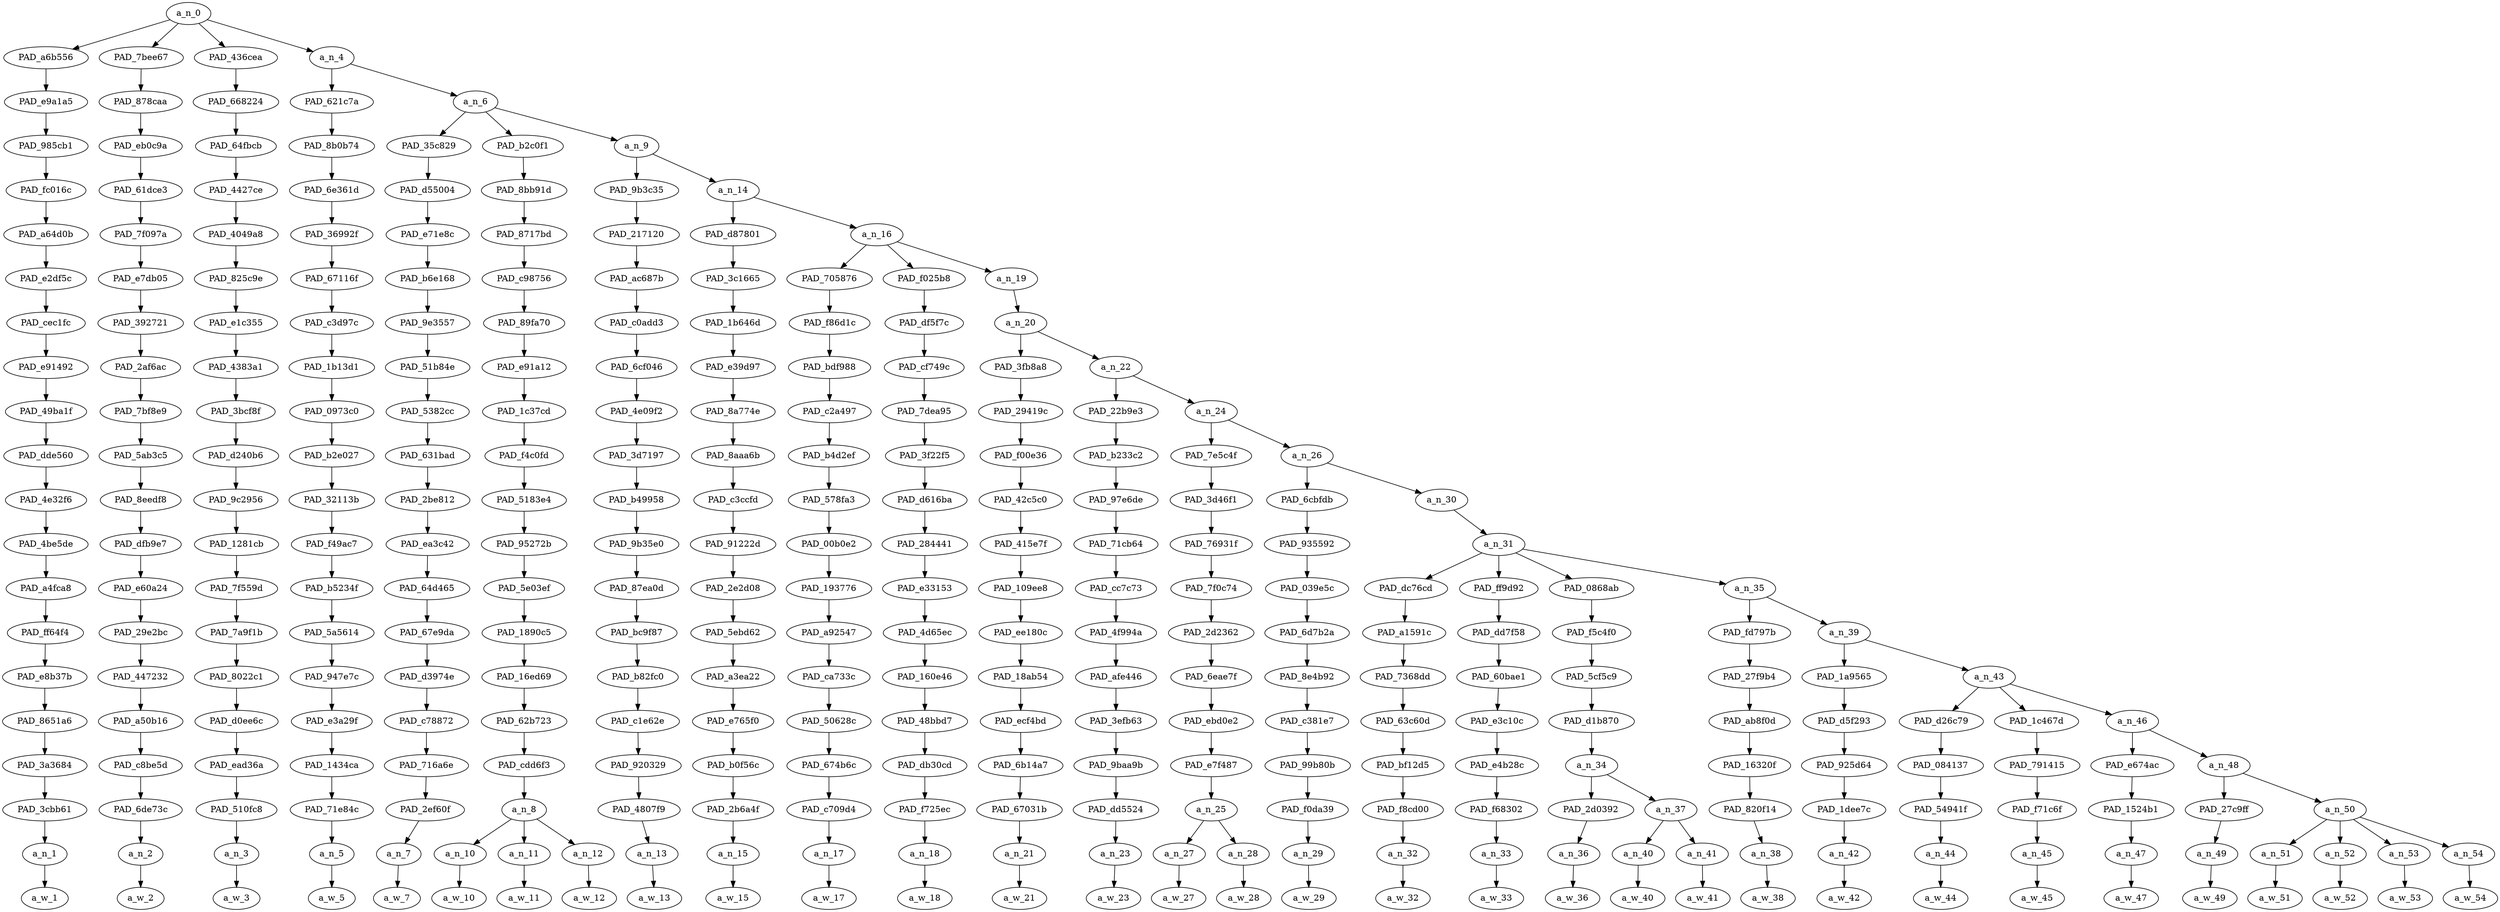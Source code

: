 strict digraph "" {
	a_n_0	[div_dir=-1,
		index=0,
		level=20,
		pos="1.921106974283854,20!",
		text_span="[0, 1, 2, 3, 4, 5, 6, 7, 8, 9, 10, 11, 12, 13, 14, 15, 16, 17, 18, 19, 20, 21, 22, 23, 24, 25, 26, 27, 28, 29, 30, 31]",
		value=0.99999999];
	PAD_a6b556	[div_dir=-1,
		index=0,
		level=19,
		pos="0.0,19!",
		text_span="[0]",
		value=0.02406892];
	a_n_0 -> PAD_a6b556;
	PAD_7bee67	[div_dir=-1,
		index=1,
		level=19,
		pos="1.0,19!",
		text_span="[1]",
		value=0.06017656];
	a_n_0 -> PAD_7bee67;
	PAD_436cea	[div_dir=-1,
		index=2,
		level=19,
		pos="2.0,19!",
		text_span="[2]",
		value=0.01809740];
	a_n_0 -> PAD_436cea;
	a_n_4	[div_dir=1,
		index=3,
		level=19,
		pos="4.684427897135416,19!",
		text_span="[3, 4, 5, 6, 7, 8, 9, 10, 11, 12, 13, 14, 15, 16, 17, 18, 19, 20, 21, 22, 23, 24, 25, 26, 27, 28, 29, 30, 31]",
		value=0.89764030];
	a_n_0 -> a_n_4;
	PAD_e9a1a5	[div_dir=-1,
		index=0,
		level=18,
		pos="0.0,18!",
		text_span="[0]",
		value=0.02406892];
	PAD_a6b556 -> PAD_e9a1a5;
	PAD_985cb1	[div_dir=-1,
		index=0,
		level=17,
		pos="0.0,17!",
		text_span="[0]",
		value=0.02406892];
	PAD_e9a1a5 -> PAD_985cb1;
	PAD_fc016c	[div_dir=-1,
		index=0,
		level=16,
		pos="0.0,16!",
		text_span="[0]",
		value=0.02406892];
	PAD_985cb1 -> PAD_fc016c;
	PAD_a64d0b	[div_dir=-1,
		index=0,
		level=15,
		pos="0.0,15!",
		text_span="[0]",
		value=0.02406892];
	PAD_fc016c -> PAD_a64d0b;
	PAD_e2df5c	[div_dir=-1,
		index=0,
		level=14,
		pos="0.0,14!",
		text_span="[0]",
		value=0.02406892];
	PAD_a64d0b -> PAD_e2df5c;
	PAD_cec1fc	[div_dir=-1,
		index=0,
		level=13,
		pos="0.0,13!",
		text_span="[0]",
		value=0.02406892];
	PAD_e2df5c -> PAD_cec1fc;
	PAD_e91492	[div_dir=-1,
		index=0,
		level=12,
		pos="0.0,12!",
		text_span="[0]",
		value=0.02406892];
	PAD_cec1fc -> PAD_e91492;
	PAD_49ba1f	[div_dir=-1,
		index=0,
		level=11,
		pos="0.0,11!",
		text_span="[0]",
		value=0.02406892];
	PAD_e91492 -> PAD_49ba1f;
	PAD_dde560	[div_dir=-1,
		index=0,
		level=10,
		pos="0.0,10!",
		text_span="[0]",
		value=0.02406892];
	PAD_49ba1f -> PAD_dde560;
	PAD_4e32f6	[div_dir=-1,
		index=0,
		level=9,
		pos="0.0,9!",
		text_span="[0]",
		value=0.02406892];
	PAD_dde560 -> PAD_4e32f6;
	PAD_4be5de	[div_dir=-1,
		index=0,
		level=8,
		pos="0.0,8!",
		text_span="[0]",
		value=0.02406892];
	PAD_4e32f6 -> PAD_4be5de;
	PAD_a4fca8	[div_dir=-1,
		index=0,
		level=7,
		pos="0.0,7!",
		text_span="[0]",
		value=0.02406892];
	PAD_4be5de -> PAD_a4fca8;
	PAD_ff64f4	[div_dir=-1,
		index=0,
		level=6,
		pos="0.0,6!",
		text_span="[0]",
		value=0.02406892];
	PAD_a4fca8 -> PAD_ff64f4;
	PAD_e8b37b	[div_dir=-1,
		index=0,
		level=5,
		pos="0.0,5!",
		text_span="[0]",
		value=0.02406892];
	PAD_ff64f4 -> PAD_e8b37b;
	PAD_8651a6	[div_dir=-1,
		index=0,
		level=4,
		pos="0.0,4!",
		text_span="[0]",
		value=0.02406892];
	PAD_e8b37b -> PAD_8651a6;
	PAD_3a3684	[div_dir=-1,
		index=0,
		level=3,
		pos="0.0,3!",
		text_span="[0]",
		value=0.02406892];
	PAD_8651a6 -> PAD_3a3684;
	PAD_3cbb61	[div_dir=-1,
		index=0,
		level=2,
		pos="0.0,2!",
		text_span="[0]",
		value=0.02406892];
	PAD_3a3684 -> PAD_3cbb61;
	a_n_1	[div_dir=-1,
		index=0,
		level=1,
		pos="0.0,1!",
		text_span="[0]",
		value=0.02406892];
	PAD_3cbb61 -> a_n_1;
	a_w_1	[div_dir=0,
		index=0,
		level=0,
		pos="0,0!",
		text_span="[0]",
		value=bill];
	a_n_1 -> a_w_1;
	PAD_878caa	[div_dir=-1,
		index=1,
		level=18,
		pos="1.0,18!",
		text_span="[1]",
		value=0.06017656];
	PAD_7bee67 -> PAD_878caa;
	PAD_eb0c9a	[div_dir=-1,
		index=1,
		level=17,
		pos="1.0,17!",
		text_span="[1]",
		value=0.06017656];
	PAD_878caa -> PAD_eb0c9a;
	PAD_61dce3	[div_dir=-1,
		index=1,
		level=16,
		pos="1.0,16!",
		text_span="[1]",
		value=0.06017656];
	PAD_eb0c9a -> PAD_61dce3;
	PAD_7f097a	[div_dir=-1,
		index=1,
		level=15,
		pos="1.0,15!",
		text_span="[1]",
		value=0.06017656];
	PAD_61dce3 -> PAD_7f097a;
	PAD_e7db05	[div_dir=-1,
		index=1,
		level=14,
		pos="1.0,14!",
		text_span="[1]",
		value=0.06017656];
	PAD_7f097a -> PAD_e7db05;
	PAD_392721	[div_dir=-1,
		index=1,
		level=13,
		pos="1.0,13!",
		text_span="[1]",
		value=0.06017656];
	PAD_e7db05 -> PAD_392721;
	PAD_2af6ac	[div_dir=-1,
		index=1,
		level=12,
		pos="1.0,12!",
		text_span="[1]",
		value=0.06017656];
	PAD_392721 -> PAD_2af6ac;
	PAD_7bf8e9	[div_dir=-1,
		index=1,
		level=11,
		pos="1.0,11!",
		text_span="[1]",
		value=0.06017656];
	PAD_2af6ac -> PAD_7bf8e9;
	PAD_5ab3c5	[div_dir=-1,
		index=1,
		level=10,
		pos="1.0,10!",
		text_span="[1]",
		value=0.06017656];
	PAD_7bf8e9 -> PAD_5ab3c5;
	PAD_8eedf8	[div_dir=-1,
		index=1,
		level=9,
		pos="1.0,9!",
		text_span="[1]",
		value=0.06017656];
	PAD_5ab3c5 -> PAD_8eedf8;
	PAD_dfb9e7	[div_dir=-1,
		index=1,
		level=8,
		pos="1.0,8!",
		text_span="[1]",
		value=0.06017656];
	PAD_8eedf8 -> PAD_dfb9e7;
	PAD_e60a24	[div_dir=-1,
		index=1,
		level=7,
		pos="1.0,7!",
		text_span="[1]",
		value=0.06017656];
	PAD_dfb9e7 -> PAD_e60a24;
	PAD_29e2bc	[div_dir=-1,
		index=1,
		level=6,
		pos="1.0,6!",
		text_span="[1]",
		value=0.06017656];
	PAD_e60a24 -> PAD_29e2bc;
	PAD_447232	[div_dir=-1,
		index=1,
		level=5,
		pos="1.0,5!",
		text_span="[1]",
		value=0.06017656];
	PAD_29e2bc -> PAD_447232;
	PAD_a50b16	[div_dir=-1,
		index=1,
		level=4,
		pos="1.0,4!",
		text_span="[1]",
		value=0.06017656];
	PAD_447232 -> PAD_a50b16;
	PAD_c8be5d	[div_dir=-1,
		index=1,
		level=3,
		pos="1.0,3!",
		text_span="[1]",
		value=0.06017656];
	PAD_a50b16 -> PAD_c8be5d;
	PAD_6de73c	[div_dir=-1,
		index=1,
		level=2,
		pos="1.0,2!",
		text_span="[1]",
		value=0.06017656];
	PAD_c8be5d -> PAD_6de73c;
	a_n_2	[div_dir=-1,
		index=1,
		level=1,
		pos="1.0,1!",
		text_span="[1]",
		value=0.06017656];
	PAD_6de73c -> a_n_2;
	a_w_2	[div_dir=0,
		index=1,
		level=0,
		pos="1,0!",
		text_span="[1]",
		value=deblasio];
	a_n_2 -> a_w_2;
	PAD_668224	[div_dir=-1,
		index=2,
		level=18,
		pos="2.0,18!",
		text_span="[2]",
		value=0.01809740];
	PAD_436cea -> PAD_668224;
	PAD_64fbcb	[div_dir=-1,
		index=2,
		level=17,
		pos="2.0,17!",
		text_span="[2]",
		value=0.01809740];
	PAD_668224 -> PAD_64fbcb;
	PAD_4427ce	[div_dir=-1,
		index=2,
		level=16,
		pos="2.0,16!",
		text_span="[2]",
		value=0.01809740];
	PAD_64fbcb -> PAD_4427ce;
	PAD_4049a8	[div_dir=-1,
		index=2,
		level=15,
		pos="2.0,15!",
		text_span="[2]",
		value=0.01809740];
	PAD_4427ce -> PAD_4049a8;
	PAD_825c9e	[div_dir=-1,
		index=2,
		level=14,
		pos="2.0,14!",
		text_span="[2]",
		value=0.01809740];
	PAD_4049a8 -> PAD_825c9e;
	PAD_e1c355	[div_dir=-1,
		index=2,
		level=13,
		pos="2.0,13!",
		text_span="[2]",
		value=0.01809740];
	PAD_825c9e -> PAD_e1c355;
	PAD_4383a1	[div_dir=-1,
		index=2,
		level=12,
		pos="2.0,12!",
		text_span="[2]",
		value=0.01809740];
	PAD_e1c355 -> PAD_4383a1;
	PAD_3bcf8f	[div_dir=-1,
		index=2,
		level=11,
		pos="2.0,11!",
		text_span="[2]",
		value=0.01809740];
	PAD_4383a1 -> PAD_3bcf8f;
	PAD_d240b6	[div_dir=-1,
		index=2,
		level=10,
		pos="2.0,10!",
		text_span="[2]",
		value=0.01809740];
	PAD_3bcf8f -> PAD_d240b6;
	PAD_9c2956	[div_dir=-1,
		index=2,
		level=9,
		pos="2.0,9!",
		text_span="[2]",
		value=0.01809740];
	PAD_d240b6 -> PAD_9c2956;
	PAD_1281cb	[div_dir=-1,
		index=2,
		level=8,
		pos="2.0,8!",
		text_span="[2]",
		value=0.01809740];
	PAD_9c2956 -> PAD_1281cb;
	PAD_7f559d	[div_dir=-1,
		index=2,
		level=7,
		pos="2.0,7!",
		text_span="[2]",
		value=0.01809740];
	PAD_1281cb -> PAD_7f559d;
	PAD_7a9f1b	[div_dir=-1,
		index=2,
		level=6,
		pos="2.0,6!",
		text_span="[2]",
		value=0.01809740];
	PAD_7f559d -> PAD_7a9f1b;
	PAD_8022c1	[div_dir=-1,
		index=2,
		level=5,
		pos="2.0,5!",
		text_span="[2]",
		value=0.01809740];
	PAD_7a9f1b -> PAD_8022c1;
	PAD_d0ee6c	[div_dir=-1,
		index=2,
		level=4,
		pos="2.0,4!",
		text_span="[2]",
		value=0.01809740];
	PAD_8022c1 -> PAD_d0ee6c;
	PAD_ead36a	[div_dir=-1,
		index=2,
		level=3,
		pos="2.0,3!",
		text_span="[2]",
		value=0.01809740];
	PAD_d0ee6c -> PAD_ead36a;
	PAD_510fc8	[div_dir=-1,
		index=2,
		level=2,
		pos="2.0,2!",
		text_span="[2]",
		value=0.01809740];
	PAD_ead36a -> PAD_510fc8;
	a_n_3	[div_dir=-1,
		index=2,
		level=1,
		pos="2.0,1!",
		text_span="[2]",
		value=0.01809740];
	PAD_510fc8 -> a_n_3;
	a_w_3	[div_dir=0,
		index=2,
		level=0,
		pos="2,0!",
		text_span="[2]",
		value=d];
	a_n_3 -> a_w_3;
	PAD_621c7a	[div_dir=1,
		index=3,
		level=18,
		pos="3.0,18!",
		text_span="[3]",
		value=0.02250106];
	a_n_4 -> PAD_621c7a;
	a_n_6	[div_dir=1,
		index=4,
		level=18,
		pos="6.368855794270833,18!",
		text_span="[4, 5, 6, 7, 8, 9, 10, 11, 12, 13, 14, 15, 16, 17, 18, 19, 20, 21, 22, 23, 24, 25, 26, 27, 28, 29, 30, 31]",
		value=0.87512103];
	a_n_4 -> a_n_6;
	PAD_8b0b74	[div_dir=1,
		index=3,
		level=17,
		pos="3.0,17!",
		text_span="[3]",
		value=0.02250106];
	PAD_621c7a -> PAD_8b0b74;
	PAD_6e361d	[div_dir=1,
		index=3,
		level=16,
		pos="3.0,16!",
		text_span="[3]",
		value=0.02250106];
	PAD_8b0b74 -> PAD_6e361d;
	PAD_36992f	[div_dir=1,
		index=3,
		level=15,
		pos="3.0,15!",
		text_span="[3]",
		value=0.02250106];
	PAD_6e361d -> PAD_36992f;
	PAD_67116f	[div_dir=1,
		index=3,
		level=14,
		pos="3.0,14!",
		text_span="[3]",
		value=0.02250106];
	PAD_36992f -> PAD_67116f;
	PAD_c3d97c	[div_dir=1,
		index=3,
		level=13,
		pos="3.0,13!",
		text_span="[3]",
		value=0.02250106];
	PAD_67116f -> PAD_c3d97c;
	PAD_1b13d1	[div_dir=1,
		index=3,
		level=12,
		pos="3.0,12!",
		text_span="[3]",
		value=0.02250106];
	PAD_c3d97c -> PAD_1b13d1;
	PAD_0973c0	[div_dir=1,
		index=3,
		level=11,
		pos="3.0,11!",
		text_span="[3]",
		value=0.02250106];
	PAD_1b13d1 -> PAD_0973c0;
	PAD_b2e027	[div_dir=1,
		index=3,
		level=10,
		pos="3.0,10!",
		text_span="[3]",
		value=0.02250106];
	PAD_0973c0 -> PAD_b2e027;
	PAD_32113b	[div_dir=1,
		index=3,
		level=9,
		pos="3.0,9!",
		text_span="[3]",
		value=0.02250106];
	PAD_b2e027 -> PAD_32113b;
	PAD_f49ac7	[div_dir=1,
		index=3,
		level=8,
		pos="3.0,8!",
		text_span="[3]",
		value=0.02250106];
	PAD_32113b -> PAD_f49ac7;
	PAD_b5234f	[div_dir=1,
		index=3,
		level=7,
		pos="3.0,7!",
		text_span="[3]",
		value=0.02250106];
	PAD_f49ac7 -> PAD_b5234f;
	PAD_5a5614	[div_dir=1,
		index=3,
		level=6,
		pos="3.0,6!",
		text_span="[3]",
		value=0.02250106];
	PAD_b5234f -> PAD_5a5614;
	PAD_947e7c	[div_dir=1,
		index=3,
		level=5,
		pos="3.0,5!",
		text_span="[3]",
		value=0.02250106];
	PAD_5a5614 -> PAD_947e7c;
	PAD_e3a29f	[div_dir=1,
		index=3,
		level=4,
		pos="3.0,4!",
		text_span="[3]",
		value=0.02250106];
	PAD_947e7c -> PAD_e3a29f;
	PAD_1434ca	[div_dir=1,
		index=3,
		level=3,
		pos="3.0,3!",
		text_span="[3]",
		value=0.02250106];
	PAD_e3a29f -> PAD_1434ca;
	PAD_71e84c	[div_dir=1,
		index=3,
		level=2,
		pos="3.0,2!",
		text_span="[3]",
		value=0.02250106];
	PAD_1434ca -> PAD_71e84c;
	a_n_5	[div_dir=1,
		index=3,
		level=1,
		pos="3.0,1!",
		text_span="[3]",
		value=0.02250106];
	PAD_71e84c -> a_n_5;
	a_w_5	[div_dir=0,
		index=3,
		level=0,
		pos="3,0!",
		text_span="[3]",
		value=ny];
	a_n_5 -> a_w_5;
	PAD_35c829	[div_dir=-1,
		index=4,
		level=17,
		pos="4.0,17!",
		text_span="[4]",
		value=0.01986527];
	a_n_6 -> PAD_35c829;
	PAD_b2c0f1	[div_dir=-1,
		index=5,
		level=17,
		pos="6.0,17!",
		text_span="[5, 6, 7]",
		value=0.08676831];
	a_n_6 -> PAD_b2c0f1;
	a_n_9	[div_dir=1,
		index=6,
		level=17,
		pos="9.1065673828125,17!",
		text_span="[8, 9, 10, 11, 12, 13, 14, 15, 16, 17, 18, 19, 20, 21, 22, 23, 24, 25, 26, 27, 28, 29, 30, 31]",
		value=0.76847976];
	a_n_6 -> a_n_9;
	PAD_d55004	[div_dir=-1,
		index=4,
		level=16,
		pos="4.0,16!",
		text_span="[4]",
		value=0.01986527];
	PAD_35c829 -> PAD_d55004;
	PAD_e71e8c	[div_dir=-1,
		index=4,
		level=15,
		pos="4.0,15!",
		text_span="[4]",
		value=0.01986527];
	PAD_d55004 -> PAD_e71e8c;
	PAD_b6e168	[div_dir=-1,
		index=4,
		level=14,
		pos="4.0,14!",
		text_span="[4]",
		value=0.01986527];
	PAD_e71e8c -> PAD_b6e168;
	PAD_9e3557	[div_dir=-1,
		index=4,
		level=13,
		pos="4.0,13!",
		text_span="[4]",
		value=0.01986527];
	PAD_b6e168 -> PAD_9e3557;
	PAD_51b84e	[div_dir=-1,
		index=4,
		level=12,
		pos="4.0,12!",
		text_span="[4]",
		value=0.01986527];
	PAD_9e3557 -> PAD_51b84e;
	PAD_5382cc	[div_dir=-1,
		index=4,
		level=11,
		pos="4.0,11!",
		text_span="[4]",
		value=0.01986527];
	PAD_51b84e -> PAD_5382cc;
	PAD_631bad	[div_dir=-1,
		index=4,
		level=10,
		pos="4.0,10!",
		text_span="[4]",
		value=0.01986527];
	PAD_5382cc -> PAD_631bad;
	PAD_2be812	[div_dir=-1,
		index=4,
		level=9,
		pos="4.0,9!",
		text_span="[4]",
		value=0.01986527];
	PAD_631bad -> PAD_2be812;
	PAD_ea3c42	[div_dir=-1,
		index=4,
		level=8,
		pos="4.0,8!",
		text_span="[4]",
		value=0.01986527];
	PAD_2be812 -> PAD_ea3c42;
	PAD_64d465	[div_dir=-1,
		index=4,
		level=7,
		pos="4.0,7!",
		text_span="[4]",
		value=0.01986527];
	PAD_ea3c42 -> PAD_64d465;
	PAD_67e9da	[div_dir=-1,
		index=4,
		level=6,
		pos="4.0,6!",
		text_span="[4]",
		value=0.01986527];
	PAD_64d465 -> PAD_67e9da;
	PAD_d3974e	[div_dir=-1,
		index=4,
		level=5,
		pos="4.0,5!",
		text_span="[4]",
		value=0.01986527];
	PAD_67e9da -> PAD_d3974e;
	PAD_c78872	[div_dir=-1,
		index=4,
		level=4,
		pos="4.0,4!",
		text_span="[4]",
		value=0.01986527];
	PAD_d3974e -> PAD_c78872;
	PAD_716a6e	[div_dir=-1,
		index=4,
		level=3,
		pos="4.0,3!",
		text_span="[4]",
		value=0.01986527];
	PAD_c78872 -> PAD_716a6e;
	PAD_2ef60f	[div_dir=-1,
		index=4,
		level=2,
		pos="4.0,2!",
		text_span="[4]",
		value=0.01986527];
	PAD_716a6e -> PAD_2ef60f;
	a_n_7	[div_dir=-1,
		index=4,
		level=1,
		pos="4.0,1!",
		text_span="[4]",
		value=0.01986527];
	PAD_2ef60f -> a_n_7;
	a_w_7	[div_dir=0,
		index=4,
		level=0,
		pos="4,0!",
		text_span="[4]",
		value=told];
	a_n_7 -> a_w_7;
	PAD_8bb91d	[div_dir=-1,
		index=5,
		level=16,
		pos="6.0,16!",
		text_span="[5, 6, 7]",
		value=0.08676831];
	PAD_b2c0f1 -> PAD_8bb91d;
	PAD_8717bd	[div_dir=-1,
		index=5,
		level=15,
		pos="6.0,15!",
		text_span="[5, 6, 7]",
		value=0.08676831];
	PAD_8bb91d -> PAD_8717bd;
	PAD_c98756	[div_dir=-1,
		index=5,
		level=14,
		pos="6.0,14!",
		text_span="[5, 6, 7]",
		value=0.08676831];
	PAD_8717bd -> PAD_c98756;
	PAD_89fa70	[div_dir=-1,
		index=5,
		level=13,
		pos="6.0,13!",
		text_span="[5, 6, 7]",
		value=0.08676831];
	PAD_c98756 -> PAD_89fa70;
	PAD_e91a12	[div_dir=-1,
		index=5,
		level=12,
		pos="6.0,12!",
		text_span="[5, 6, 7]",
		value=0.08676831];
	PAD_89fa70 -> PAD_e91a12;
	PAD_1c37cd	[div_dir=-1,
		index=5,
		level=11,
		pos="6.0,11!",
		text_span="[5, 6, 7]",
		value=0.08676831];
	PAD_e91a12 -> PAD_1c37cd;
	PAD_f4c0fd	[div_dir=-1,
		index=5,
		level=10,
		pos="6.0,10!",
		text_span="[5, 6, 7]",
		value=0.08676831];
	PAD_1c37cd -> PAD_f4c0fd;
	PAD_5183e4	[div_dir=-1,
		index=5,
		level=9,
		pos="6.0,9!",
		text_span="[5, 6, 7]",
		value=0.08676831];
	PAD_f4c0fd -> PAD_5183e4;
	PAD_95272b	[div_dir=-1,
		index=5,
		level=8,
		pos="6.0,8!",
		text_span="[5, 6, 7]",
		value=0.08676831];
	PAD_5183e4 -> PAD_95272b;
	PAD_5e03ef	[div_dir=-1,
		index=5,
		level=7,
		pos="6.0,7!",
		text_span="[5, 6, 7]",
		value=0.08676831];
	PAD_95272b -> PAD_5e03ef;
	PAD_1890c5	[div_dir=-1,
		index=5,
		level=6,
		pos="6.0,6!",
		text_span="[5, 6, 7]",
		value=0.08676831];
	PAD_5e03ef -> PAD_1890c5;
	PAD_16ed69	[div_dir=-1,
		index=5,
		level=5,
		pos="6.0,5!",
		text_span="[5, 6, 7]",
		value=0.08676831];
	PAD_1890c5 -> PAD_16ed69;
	PAD_62b723	[div_dir=-1,
		index=5,
		level=4,
		pos="6.0,4!",
		text_span="[5, 6, 7]",
		value=0.08676831];
	PAD_16ed69 -> PAD_62b723;
	PAD_cdd6f3	[div_dir=-1,
		index=5,
		level=3,
		pos="6.0,3!",
		text_span="[5, 6, 7]",
		value=0.08676831];
	PAD_62b723 -> PAD_cdd6f3;
	a_n_8	[div_dir=-1,
		index=5,
		level=2,
		pos="6.0,2!",
		text_span="[5, 6, 7]",
		value=0.08676831];
	PAD_cdd6f3 -> a_n_8;
	a_n_10	[div_dir=-1,
		index=5,
		level=1,
		pos="5.0,1!",
		text_span="[5]",
		value=0.03032049];
	a_n_8 -> a_n_10;
	a_n_11	[div_dir=-1,
		index=6,
		level=1,
		pos="6.0,1!",
		text_span="[6]",
		value=0.02150547];
	a_n_8 -> a_n_11;
	a_n_12	[div_dir=-1,
		index=7,
		level=1,
		pos="7.0,1!",
		text_span="[7]",
		value=0.03484962];
	a_n_8 -> a_n_12;
	a_w_10	[div_dir=0,
		index=5,
		level=0,
		pos="5,0!",
		text_span="[5]",
		value=cnn];
	a_n_10 -> a_w_10;
	a_w_11	[div_dir=0,
		index=6,
		level=0,
		pos="6,0!",
		text_span="[6]",
		value=jake];
	a_n_11 -> a_w_11;
	a_w_12	[div_dir=0,
		index=7,
		level=0,
		pos="7,0!",
		text_span="[7]",
		value=tapper];
	a_n_12 -> a_w_12;
	PAD_9b3c35	[div_dir=-1,
		index=6,
		level=16,
		pos="8.0,16!",
		text_span="[8]",
		value=0.01163658];
	a_n_9 -> PAD_9b3c35;
	a_n_14	[div_dir=1,
		index=7,
		level=16,
		pos="10.213134765625,16!",
		text_span="[9, 10, 11, 12, 13, 14, 15, 16, 17, 18, 19, 20, 21, 22, 23, 24, 25, 26, 27, 28, 29, 30, 31]",
		value=0.75679155];
	a_n_9 -> a_n_14;
	PAD_217120	[div_dir=-1,
		index=6,
		level=15,
		pos="8.0,15!",
		text_span="[8]",
		value=0.01163658];
	PAD_9b3c35 -> PAD_217120;
	PAD_ac687b	[div_dir=-1,
		index=6,
		level=14,
		pos="8.0,14!",
		text_span="[8]",
		value=0.01163658];
	PAD_217120 -> PAD_ac687b;
	PAD_c0add3	[div_dir=-1,
		index=6,
		level=13,
		pos="8.0,13!",
		text_span="[8]",
		value=0.01163658];
	PAD_ac687b -> PAD_c0add3;
	PAD_6cf046	[div_dir=-1,
		index=6,
		level=12,
		pos="8.0,12!",
		text_span="[8]",
		value=0.01163658];
	PAD_c0add3 -> PAD_6cf046;
	PAD_4e09f2	[div_dir=-1,
		index=6,
		level=11,
		pos="8.0,11!",
		text_span="[8]",
		value=0.01163658];
	PAD_6cf046 -> PAD_4e09f2;
	PAD_3d7197	[div_dir=-1,
		index=6,
		level=10,
		pos="8.0,10!",
		text_span="[8]",
		value=0.01163658];
	PAD_4e09f2 -> PAD_3d7197;
	PAD_b49958	[div_dir=-1,
		index=6,
		level=9,
		pos="8.0,9!",
		text_span="[8]",
		value=0.01163658];
	PAD_3d7197 -> PAD_b49958;
	PAD_9b35e0	[div_dir=-1,
		index=6,
		level=8,
		pos="8.0,8!",
		text_span="[8]",
		value=0.01163658];
	PAD_b49958 -> PAD_9b35e0;
	PAD_87ea0d	[div_dir=-1,
		index=6,
		level=7,
		pos="8.0,7!",
		text_span="[8]",
		value=0.01163658];
	PAD_9b35e0 -> PAD_87ea0d;
	PAD_bc9f87	[div_dir=-1,
		index=6,
		level=6,
		pos="8.0,6!",
		text_span="[8]",
		value=0.01163658];
	PAD_87ea0d -> PAD_bc9f87;
	PAD_b82fc0	[div_dir=-1,
		index=6,
		level=5,
		pos="8.0,5!",
		text_span="[8]",
		value=0.01163658];
	PAD_bc9f87 -> PAD_b82fc0;
	PAD_c1e62e	[div_dir=-1,
		index=6,
		level=4,
		pos="8.0,4!",
		text_span="[8]",
		value=0.01163658];
	PAD_b82fc0 -> PAD_c1e62e;
	PAD_920329	[div_dir=-1,
		index=6,
		level=3,
		pos="8.0,3!",
		text_span="[8]",
		value=0.01163658];
	PAD_c1e62e -> PAD_920329;
	PAD_4807f9	[div_dir=-1,
		index=6,
		level=2,
		pos="8.0,2!",
		text_span="[8]",
		value=0.01163658];
	PAD_920329 -> PAD_4807f9;
	a_n_13	[div_dir=-1,
		index=8,
		level=1,
		pos="8.0,1!",
		text_span="[8]",
		value=0.01163658];
	PAD_4807f9 -> a_n_13;
	a_w_13	[div_dir=0,
		index=8,
		level=0,
		pos="8,0!",
		text_span="[8]",
		value=that];
	a_n_13 -> a_w_13;
	PAD_d87801	[div_dir=-1,
		index=7,
		level=15,
		pos="9.0,15!",
		text_span="[9]",
		value=0.01140417];
	a_n_14 -> PAD_d87801;
	a_n_16	[div_dir=1,
		index=8,
		level=15,
		pos="11.42626953125,15!",
		text_span="[10, 11, 12, 13, 14, 15, 16, 17, 18, 19, 20, 21, 22, 23, 24, 25, 26, 27, 28, 29, 30, 31]",
		value=0.74533037];
	a_n_14 -> a_n_16;
	PAD_3c1665	[div_dir=-1,
		index=7,
		level=14,
		pos="9.0,14!",
		text_span="[9]",
		value=0.01140417];
	PAD_d87801 -> PAD_3c1665;
	PAD_1b646d	[div_dir=-1,
		index=7,
		level=13,
		pos="9.0,13!",
		text_span="[9]",
		value=0.01140417];
	PAD_3c1665 -> PAD_1b646d;
	PAD_e39d97	[div_dir=-1,
		index=7,
		level=12,
		pos="9.0,12!",
		text_span="[9]",
		value=0.01140417];
	PAD_1b646d -> PAD_e39d97;
	PAD_8a774e	[div_dir=-1,
		index=7,
		level=11,
		pos="9.0,11!",
		text_span="[9]",
		value=0.01140417];
	PAD_e39d97 -> PAD_8a774e;
	PAD_8aaa6b	[div_dir=-1,
		index=7,
		level=10,
		pos="9.0,10!",
		text_span="[9]",
		value=0.01140417];
	PAD_8a774e -> PAD_8aaa6b;
	PAD_c3ccfd	[div_dir=-1,
		index=7,
		level=9,
		pos="9.0,9!",
		text_span="[9]",
		value=0.01140417];
	PAD_8aaa6b -> PAD_c3ccfd;
	PAD_91222d	[div_dir=-1,
		index=7,
		level=8,
		pos="9.0,8!",
		text_span="[9]",
		value=0.01140417];
	PAD_c3ccfd -> PAD_91222d;
	PAD_2e2d08	[div_dir=-1,
		index=7,
		level=7,
		pos="9.0,7!",
		text_span="[9]",
		value=0.01140417];
	PAD_91222d -> PAD_2e2d08;
	PAD_5ebd62	[div_dir=-1,
		index=7,
		level=6,
		pos="9.0,6!",
		text_span="[9]",
		value=0.01140417];
	PAD_2e2d08 -> PAD_5ebd62;
	PAD_a3ea22	[div_dir=-1,
		index=7,
		level=5,
		pos="9.0,5!",
		text_span="[9]",
		value=0.01140417];
	PAD_5ebd62 -> PAD_a3ea22;
	PAD_e765f0	[div_dir=-1,
		index=7,
		level=4,
		pos="9.0,4!",
		text_span="[9]",
		value=0.01140417];
	PAD_a3ea22 -> PAD_e765f0;
	PAD_b0f56c	[div_dir=-1,
		index=7,
		level=3,
		pos="9.0,3!",
		text_span="[9]",
		value=0.01140417];
	PAD_e765f0 -> PAD_b0f56c;
	PAD_2b6a4f	[div_dir=-1,
		index=7,
		level=2,
		pos="9.0,2!",
		text_span="[9]",
		value=0.01140417];
	PAD_b0f56c -> PAD_2b6a4f;
	a_n_15	[div_dir=-1,
		index=9,
		level=1,
		pos="9.0,1!",
		text_span="[9]",
		value=0.01140417];
	PAD_2b6a4f -> a_n_15;
	a_w_15	[div_dir=0,
		index=9,
		level=0,
		pos="9,0!",
		text_span="[9]",
		value=it];
	a_n_15 -> a_w_15;
	PAD_705876	[div_dir=-1,
		index=8,
		level=14,
		pos="10.0,14!",
		text_span="[10]",
		value=0.01417477];
	a_n_16 -> PAD_705876;
	PAD_f025b8	[div_dir=-1,
		index=9,
		level=14,
		pos="11.0,14!",
		text_span="[11]",
		value=0.02497497];
	a_n_16 -> PAD_f025b8;
	a_n_19	[div_dir=1,
		index=10,
		level=14,
		pos="13.27880859375,14!",
		text_span="[12, 13, 14, 15, 16, 17, 18, 19, 20, 21, 22, 23, 24, 25, 26, 27, 28, 29, 30, 31]",
		value=0.70611603];
	a_n_16 -> a_n_19;
	PAD_f86d1c	[div_dir=-1,
		index=8,
		level=13,
		pos="10.0,13!",
		text_span="[10]",
		value=0.01417477];
	PAD_705876 -> PAD_f86d1c;
	PAD_bdf988	[div_dir=-1,
		index=8,
		level=12,
		pos="10.0,12!",
		text_span="[10]",
		value=0.01417477];
	PAD_f86d1c -> PAD_bdf988;
	PAD_c2a497	[div_dir=-1,
		index=8,
		level=11,
		pos="10.0,11!",
		text_span="[10]",
		value=0.01417477];
	PAD_bdf988 -> PAD_c2a497;
	PAD_b4d2ef	[div_dir=-1,
		index=8,
		level=10,
		pos="10.0,10!",
		text_span="[10]",
		value=0.01417477];
	PAD_c2a497 -> PAD_b4d2ef;
	PAD_578fa3	[div_dir=-1,
		index=8,
		level=9,
		pos="10.0,9!",
		text_span="[10]",
		value=0.01417477];
	PAD_b4d2ef -> PAD_578fa3;
	PAD_00b0e2	[div_dir=-1,
		index=8,
		level=8,
		pos="10.0,8!",
		text_span="[10]",
		value=0.01417477];
	PAD_578fa3 -> PAD_00b0e2;
	PAD_193776	[div_dir=-1,
		index=8,
		level=7,
		pos="10.0,7!",
		text_span="[10]",
		value=0.01417477];
	PAD_00b0e2 -> PAD_193776;
	PAD_a92547	[div_dir=-1,
		index=8,
		level=6,
		pos="10.0,6!",
		text_span="[10]",
		value=0.01417477];
	PAD_193776 -> PAD_a92547;
	PAD_ca733c	[div_dir=-1,
		index=8,
		level=5,
		pos="10.0,5!",
		text_span="[10]",
		value=0.01417477];
	PAD_a92547 -> PAD_ca733c;
	PAD_50628c	[div_dir=-1,
		index=8,
		level=4,
		pos="10.0,4!",
		text_span="[10]",
		value=0.01417477];
	PAD_ca733c -> PAD_50628c;
	PAD_674b6c	[div_dir=-1,
		index=8,
		level=3,
		pos="10.0,3!",
		text_span="[10]",
		value=0.01417477];
	PAD_50628c -> PAD_674b6c;
	PAD_c709d4	[div_dir=-1,
		index=8,
		level=2,
		pos="10.0,2!",
		text_span="[10]",
		value=0.01417477];
	PAD_674b6c -> PAD_c709d4;
	a_n_17	[div_dir=-1,
		index=10,
		level=1,
		pos="10.0,1!",
		text_span="[10]",
		value=0.01417477];
	PAD_c709d4 -> a_n_17;
	a_w_17	[div_dir=0,
		index=10,
		level=0,
		pos="10,0!",
		text_span="[10]",
		value=is];
	a_n_17 -> a_w_17;
	PAD_df5f7c	[div_dir=-1,
		index=9,
		level=13,
		pos="11.0,13!",
		text_span="[11]",
		value=0.02497497];
	PAD_f025b8 -> PAD_df5f7c;
	PAD_cf749c	[div_dir=-1,
		index=9,
		level=12,
		pos="11.0,12!",
		text_span="[11]",
		value=0.02497497];
	PAD_df5f7c -> PAD_cf749c;
	PAD_7dea95	[div_dir=-1,
		index=9,
		level=11,
		pos="11.0,11!",
		text_span="[11]",
		value=0.02497497];
	PAD_cf749c -> PAD_7dea95;
	PAD_3f22f5	[div_dir=-1,
		index=9,
		level=10,
		pos="11.0,10!",
		text_span="[11]",
		value=0.02497497];
	PAD_7dea95 -> PAD_3f22f5;
	PAD_d616ba	[div_dir=-1,
		index=9,
		level=9,
		pos="11.0,9!",
		text_span="[11]",
		value=0.02497497];
	PAD_3f22f5 -> PAD_d616ba;
	PAD_284441	[div_dir=-1,
		index=9,
		level=8,
		pos="11.0,8!",
		text_span="[11]",
		value=0.02497497];
	PAD_d616ba -> PAD_284441;
	PAD_e33153	[div_dir=-1,
		index=9,
		level=7,
		pos="11.0,7!",
		text_span="[11]",
		value=0.02497497];
	PAD_284441 -> PAD_e33153;
	PAD_4d65ec	[div_dir=-1,
		index=9,
		level=6,
		pos="11.0,6!",
		text_span="[11]",
		value=0.02497497];
	PAD_e33153 -> PAD_4d65ec;
	PAD_160e46	[div_dir=-1,
		index=9,
		level=5,
		pos="11.0,5!",
		text_span="[11]",
		value=0.02497497];
	PAD_4d65ec -> PAD_160e46;
	PAD_48bbd7	[div_dir=-1,
		index=9,
		level=4,
		pos="11.0,4!",
		text_span="[11]",
		value=0.02497497];
	PAD_160e46 -> PAD_48bbd7;
	PAD_db30cd	[div_dir=-1,
		index=9,
		level=3,
		pos="11.0,3!",
		text_span="[11]",
		value=0.02497497];
	PAD_48bbd7 -> PAD_db30cd;
	PAD_f725ec	[div_dir=-1,
		index=9,
		level=2,
		pos="11.0,2!",
		text_span="[11]",
		value=0.02497497];
	PAD_db30cd -> PAD_f725ec;
	a_n_18	[div_dir=-1,
		index=11,
		level=1,
		pos="11.0,1!",
		text_span="[11]",
		value=0.02497497];
	PAD_f725ec -> a_n_18;
	a_w_18	[div_dir=0,
		index=11,
		level=0,
		pos="11,0!",
		text_span="[11]",
		value=ok];
	a_n_18 -> a_w_18;
	a_n_20	[div_dir=1,
		index=10,
		level=13,
		pos="13.27880859375,13!",
		text_span="[12, 13, 14, 15, 16, 17, 18, 19, 20, 21, 22, 23, 24, 25, 26, 27, 28, 29, 30, 31]",
		value=0.70603645];
	a_n_19 -> a_n_20;
	PAD_3fb8a8	[div_dir=-1,
		index=10,
		level=12,
		pos="12.0,12!",
		text_span="[12]",
		value=0.01494503];
	a_n_20 -> PAD_3fb8a8;
	a_n_22	[div_dir=1,
		index=11,
		level=12,
		pos="14.5576171875,12!",
		text_span="[13, 14, 15, 16, 17, 18, 19, 20, 21, 22, 23, 24, 25, 26, 27, 28, 29, 30, 31]",
		value=0.69101185];
	a_n_20 -> a_n_22;
	PAD_29419c	[div_dir=-1,
		index=10,
		level=11,
		pos="12.0,11!",
		text_span="[12]",
		value=0.01494503];
	PAD_3fb8a8 -> PAD_29419c;
	PAD_f00e36	[div_dir=-1,
		index=10,
		level=10,
		pos="12.0,10!",
		text_span="[12]",
		value=0.01494503];
	PAD_29419c -> PAD_f00e36;
	PAD_42c5c0	[div_dir=-1,
		index=10,
		level=9,
		pos="12.0,9!",
		text_span="[12]",
		value=0.01494503];
	PAD_f00e36 -> PAD_42c5c0;
	PAD_415e7f	[div_dir=-1,
		index=10,
		level=8,
		pos="12.0,8!",
		text_span="[12]",
		value=0.01494503];
	PAD_42c5c0 -> PAD_415e7f;
	PAD_109ee8	[div_dir=-1,
		index=10,
		level=7,
		pos="12.0,7!",
		text_span="[12]",
		value=0.01494503];
	PAD_415e7f -> PAD_109ee8;
	PAD_ee180c	[div_dir=-1,
		index=10,
		level=6,
		pos="12.0,6!",
		text_span="[12]",
		value=0.01494503];
	PAD_109ee8 -> PAD_ee180c;
	PAD_18ab54	[div_dir=-1,
		index=10,
		level=5,
		pos="12.0,5!",
		text_span="[12]",
		value=0.01494503];
	PAD_ee180c -> PAD_18ab54;
	PAD_ecf4bd	[div_dir=-1,
		index=10,
		level=4,
		pos="12.0,4!",
		text_span="[12]",
		value=0.01494503];
	PAD_18ab54 -> PAD_ecf4bd;
	PAD_6b14a7	[div_dir=-1,
		index=10,
		level=3,
		pos="12.0,3!",
		text_span="[12]",
		value=0.01494503];
	PAD_ecf4bd -> PAD_6b14a7;
	PAD_67031b	[div_dir=-1,
		index=10,
		level=2,
		pos="12.0,2!",
		text_span="[12]",
		value=0.01494503];
	PAD_6b14a7 -> PAD_67031b;
	a_n_21	[div_dir=-1,
		index=12,
		level=1,
		pos="12.0,1!",
		text_span="[12]",
		value=0.01494503];
	PAD_67031b -> a_n_21;
	a_w_21	[div_dir=0,
		index=12,
		level=0,
		pos="12,0!",
		text_span="[12]",
		value=to];
	a_n_21 -> a_w_21;
	PAD_22b9e3	[div_dir=1,
		index=11,
		level=11,
		pos="13.0,11!",
		text_span="[13]",
		value=0.04060999];
	a_n_22 -> PAD_22b9e3;
	a_n_24	[div_dir=1,
		index=12,
		level=11,
		pos="16.115234375,11!",
		text_span="[14, 15, 16, 17, 18, 19, 20, 21, 22, 23, 24, 25, 26, 27, 28, 29, 30, 31]",
		value=0.65030358];
	a_n_22 -> a_n_24;
	PAD_b233c2	[div_dir=1,
		index=11,
		level=10,
		pos="13.0,10!",
		text_span="[13]",
		value=0.04060999];
	PAD_22b9e3 -> PAD_b233c2;
	PAD_97e6de	[div_dir=1,
		index=11,
		level=9,
		pos="13.0,9!",
		text_span="[13]",
		value=0.04060999];
	PAD_b233c2 -> PAD_97e6de;
	PAD_71cb64	[div_dir=1,
		index=11,
		level=8,
		pos="13.0,8!",
		text_span="[13]",
		value=0.04060999];
	PAD_97e6de -> PAD_71cb64;
	PAD_cc7c73	[div_dir=1,
		index=11,
		level=7,
		pos="13.0,7!",
		text_span="[13]",
		value=0.04060999];
	PAD_71cb64 -> PAD_cc7c73;
	PAD_4f994a	[div_dir=1,
		index=11,
		level=6,
		pos="13.0,6!",
		text_span="[13]",
		value=0.04060999];
	PAD_cc7c73 -> PAD_4f994a;
	PAD_afe446	[div_dir=1,
		index=11,
		level=5,
		pos="13.0,5!",
		text_span="[13]",
		value=0.04060999];
	PAD_4f994a -> PAD_afe446;
	PAD_3efb63	[div_dir=1,
		index=11,
		level=4,
		pos="13.0,4!",
		text_span="[13]",
		value=0.04060999];
	PAD_afe446 -> PAD_3efb63;
	PAD_9baa9b	[div_dir=1,
		index=11,
		level=3,
		pos="13.0,3!",
		text_span="[13]",
		value=0.04060999];
	PAD_3efb63 -> PAD_9baa9b;
	PAD_dd5524	[div_dir=1,
		index=11,
		level=2,
		pos="13.0,2!",
		text_span="[13]",
		value=0.04060999];
	PAD_9baa9b -> PAD_dd5524;
	a_n_23	[div_dir=1,
		index=13,
		level=1,
		pos="13.0,1!",
		text_span="[13]",
		value=0.04060999];
	PAD_dd5524 -> a_n_23;
	a_w_23	[div_dir=0,
		index=13,
		level=0,
		pos="13,0!",
		text_span="[13]",
		value=shield];
	a_n_23 -> a_w_23;
	PAD_7e5c4f	[div_dir=1,
		index=12,
		level=10,
		pos="14.5,10!",
		text_span="[14, 15]",
		value=0.21771104];
	a_n_24 -> PAD_7e5c4f;
	a_n_26	[div_dir=1,
		index=13,
		level=10,
		pos="17.73046875,10!",
		text_span="[16, 17, 18, 19, 20, 21, 22, 23, 24, 25, 26, 27, 28, 29, 30, 31]",
		value=0.43249572];
	a_n_24 -> a_n_26;
	PAD_3d46f1	[div_dir=1,
		index=12,
		level=9,
		pos="14.5,9!",
		text_span="[14, 15]",
		value=0.21771104];
	PAD_7e5c4f -> PAD_3d46f1;
	PAD_76931f	[div_dir=1,
		index=12,
		level=8,
		pos="14.5,8!",
		text_span="[14, 15]",
		value=0.21771104];
	PAD_3d46f1 -> PAD_76931f;
	PAD_7f0c74	[div_dir=1,
		index=12,
		level=7,
		pos="14.5,7!",
		text_span="[14, 15]",
		value=0.21771104];
	PAD_76931f -> PAD_7f0c74;
	PAD_2d2362	[div_dir=1,
		index=12,
		level=6,
		pos="14.5,6!",
		text_span="[14, 15]",
		value=0.21771104];
	PAD_7f0c74 -> PAD_2d2362;
	PAD_6eae7f	[div_dir=1,
		index=12,
		level=5,
		pos="14.5,5!",
		text_span="[14, 15]",
		value=0.21771104];
	PAD_2d2362 -> PAD_6eae7f;
	PAD_ebd0e2	[div_dir=1,
		index=12,
		level=4,
		pos="14.5,4!",
		text_span="[14, 15]",
		value=0.21771104];
	PAD_6eae7f -> PAD_ebd0e2;
	PAD_e7f487	[div_dir=1,
		index=12,
		level=3,
		pos="14.5,3!",
		text_span="[14, 15]",
		value=0.21771104];
	PAD_ebd0e2 -> PAD_e7f487;
	a_n_25	[div_dir=1,
		index=12,
		level=2,
		pos="14.5,2!",
		text_span="[14, 15]",
		value=0.21771104];
	PAD_e7f487 -> a_n_25;
	a_n_27	[div_dir=1,
		index=14,
		level=1,
		pos="14.0,1!",
		text_span="[14]",
		value=0.13713657];
	a_n_25 -> a_n_27;
	a_n_28	[div_dir=1,
		index=15,
		level=1,
		pos="15.0,1!",
		text_span="[15]",
		value=0.08042032];
	a_n_25 -> a_n_28;
	a_w_27	[div_dir=0,
		index=14,
		level=0,
		pos="14,0!",
		text_span="[14]",
		value=undocumented];
	a_n_27 -> a_w_27;
	a_w_28	[div_dir=0,
		index=15,
		level=0,
		pos="15,0!",
		text_span="[15]",
		value=immigrants];
	a_n_28 -> a_w_28;
	PAD_6cbfdb	[div_dir=-1,
		index=13,
		level=9,
		pos="16.0,9!",
		text_span="[16]",
		value=0.02754980];
	a_n_26 -> PAD_6cbfdb;
	a_n_30	[div_dir=1,
		index=14,
		level=9,
		pos="19.4609375,9!",
		text_span="[17, 18, 19, 20, 21, 22, 23, 24, 25, 26, 27, 28, 29, 30, 31]",
		value=0.40491489];
	a_n_26 -> a_n_30;
	PAD_935592	[div_dir=-1,
		index=13,
		level=8,
		pos="16.0,8!",
		text_span="[16]",
		value=0.02754980];
	PAD_6cbfdb -> PAD_935592;
	PAD_039e5c	[div_dir=-1,
		index=13,
		level=7,
		pos="16.0,7!",
		text_span="[16]",
		value=0.02754980];
	PAD_935592 -> PAD_039e5c;
	PAD_6d7b2a	[div_dir=-1,
		index=13,
		level=6,
		pos="16.0,6!",
		text_span="[16]",
		value=0.02754980];
	PAD_039e5c -> PAD_6d7b2a;
	PAD_8e4b92	[div_dir=-1,
		index=13,
		level=5,
		pos="16.0,5!",
		text_span="[16]",
		value=0.02754980];
	PAD_6d7b2a -> PAD_8e4b92;
	PAD_c381e7	[div_dir=-1,
		index=13,
		level=4,
		pos="16.0,4!",
		text_span="[16]",
		value=0.02754980];
	PAD_8e4b92 -> PAD_c381e7;
	PAD_99b80b	[div_dir=-1,
		index=13,
		level=3,
		pos="16.0,3!",
		text_span="[16]",
		value=0.02754980];
	PAD_c381e7 -> PAD_99b80b;
	PAD_f0da39	[div_dir=-1,
		index=13,
		level=2,
		pos="16.0,2!",
		text_span="[16]",
		value=0.02754980];
	PAD_99b80b -> PAD_f0da39;
	a_n_29	[div_dir=-1,
		index=16,
		level=1,
		pos="16.0,1!",
		text_span="[16]",
		value=0.02754980];
	PAD_f0da39 -> a_n_29;
	a_w_29	[div_dir=0,
		index=16,
		level=0,
		pos="16,0!",
		text_span="[16]",
		value=who];
	a_n_29 -> a_w_29;
	a_n_31	[div_dir=1,
		index=14,
		level=8,
		pos="19.4609375,8!",
		text_span="[17, 18, 19, 20, 21, 22, 23, 24, 25, 26, 27, 28, 29, 30, 31]",
		value=0.40488199];
	a_n_30 -> a_n_31;
	PAD_dc76cd	[div_dir=1,
		index=14,
		level=7,
		pos="17.0,7!",
		text_span="[17]",
		value=0.04751663];
	a_n_31 -> PAD_dc76cd;
	PAD_ff9d92	[div_dir=-1,
		index=15,
		level=7,
		pos="18.0,7!",
		text_span="[18]",
		value=0.09610648];
	a_n_31 -> PAD_ff9d92;
	PAD_0868ab	[div_dir=1,
		index=16,
		level=7,
		pos="19.75,7!",
		text_span="[19, 20, 21]",
		value=0.10527217];
	a_n_31 -> PAD_0868ab;
	a_n_35	[div_dir=-1,
		index=17,
		level=7,
		pos="23.09375,7!",
		text_span="[22, 23, 24, 25, 26, 27, 28, 29, 30, 31]",
		value=0.15595381];
	a_n_31 -> a_n_35;
	PAD_a1591c	[div_dir=1,
		index=14,
		level=6,
		pos="17.0,6!",
		text_span="[17]",
		value=0.04751663];
	PAD_dc76cd -> PAD_a1591c;
	PAD_7368dd	[div_dir=1,
		index=14,
		level=5,
		pos="17.0,5!",
		text_span="[17]",
		value=0.04751663];
	PAD_a1591c -> PAD_7368dd;
	PAD_63c60d	[div_dir=1,
		index=14,
		level=4,
		pos="17.0,4!",
		text_span="[17]",
		value=0.04751663];
	PAD_7368dd -> PAD_63c60d;
	PAD_bf12d5	[div_dir=1,
		index=14,
		level=3,
		pos="17.0,3!",
		text_span="[17]",
		value=0.04751663];
	PAD_63c60d -> PAD_bf12d5;
	PAD_f8cd00	[div_dir=1,
		index=14,
		level=2,
		pos="17.0,2!",
		text_span="[17]",
		value=0.04751663];
	PAD_bf12d5 -> PAD_f8cd00;
	a_n_32	[div_dir=1,
		index=17,
		level=1,
		pos="17.0,1!",
		text_span="[17]",
		value=0.04751663];
	PAD_f8cd00 -> a_n_32;
	a_w_32	[div_dir=0,
		index=17,
		level=0,
		pos="17,0!",
		text_span="[17]",
		value=drive];
	a_n_32 -> a_w_32;
	PAD_dd7f58	[div_dir=-1,
		index=15,
		level=6,
		pos="18.0,6!",
		text_span="[18]",
		value=0.09610648];
	PAD_ff9d92 -> PAD_dd7f58;
	PAD_60bae1	[div_dir=-1,
		index=15,
		level=5,
		pos="18.0,5!",
		text_span="[18]",
		value=0.09610648];
	PAD_dd7f58 -> PAD_60bae1;
	PAD_e3c10c	[div_dir=-1,
		index=15,
		level=4,
		pos="18.0,4!",
		text_span="[18]",
		value=0.09610648];
	PAD_60bae1 -> PAD_e3c10c;
	PAD_e4b28c	[div_dir=-1,
		index=15,
		level=3,
		pos="18.0,3!",
		text_span="[18]",
		value=0.09610648];
	PAD_e3c10c -> PAD_e4b28c;
	PAD_f68302	[div_dir=-1,
		index=15,
		level=2,
		pos="18.0,2!",
		text_span="[18]",
		value=0.09610648];
	PAD_e4b28c -> PAD_f68302;
	a_n_33	[div_dir=-1,
		index=18,
		level=1,
		pos="18.0,1!",
		text_span="[18]",
		value=0.09610648];
	PAD_f68302 -> a_n_33;
	a_w_33	[div_dir=0,
		index=18,
		level=0,
		pos="18,0!",
		text_span="[18]",
		value=drunk];
	a_n_33 -> a_w_33;
	PAD_f5c4f0	[div_dir=1,
		index=16,
		level=6,
		pos="19.75,6!",
		text_span="[19, 20, 21]",
		value=0.10527217];
	PAD_0868ab -> PAD_f5c4f0;
	PAD_5cf5c9	[div_dir=1,
		index=16,
		level=5,
		pos="19.75,5!",
		text_span="[19, 20, 21]",
		value=0.10527217];
	PAD_f5c4f0 -> PAD_5cf5c9;
	PAD_d1b870	[div_dir=1,
		index=16,
		level=4,
		pos="19.75,4!",
		text_span="[19, 20, 21]",
		value=0.10527217];
	PAD_5cf5c9 -> PAD_d1b870;
	a_n_34	[div_dir=1,
		index=16,
		level=3,
		pos="19.75,3!",
		text_span="[19, 20, 21]",
		value=0.10527217];
	PAD_d1b870 -> a_n_34;
	PAD_2d0392	[div_dir=-1,
		index=16,
		level=2,
		pos="19.0,2!",
		text_span="[19]",
		value=0.02699254];
	a_n_34 -> PAD_2d0392;
	a_n_37	[div_dir=1,
		index=17,
		level=2,
		pos="20.5,2!",
		text_span="[20, 21]",
		value=0.07795955];
	a_n_34 -> a_n_37;
	a_n_36	[div_dir=-1,
		index=19,
		level=1,
		pos="19.0,1!",
		text_span="[19]",
		value=0.02699254];
	PAD_2d0392 -> a_n_36;
	a_w_36	[div_dir=0,
		index=19,
		level=0,
		pos="19,0!",
		text_span="[19]",
		value=from];
	a_n_36 -> a_w_36;
	a_n_40	[div_dir=1,
		index=20,
		level=1,
		pos="20.0,1!",
		text_span="[20]",
		value=0.04233251];
	a_n_37 -> a_n_40;
	a_n_41	[div_dir=1,
		index=21,
		level=1,
		pos="21.0,1!",
		text_span="[21]",
		value=0.03514299];
	a_n_37 -> a_n_41;
	a_w_40	[div_dir=0,
		index=20,
		level=0,
		pos="20,0!",
		text_span="[20]",
		value=federal];
	a_n_40 -> a_w_40;
	a_w_41	[div_dir=0,
		index=21,
		level=0,
		pos="21,0!",
		text_span="[21]",
		value=authorities];
	a_n_41 -> a_w_41;
	PAD_fd797b	[div_dir=1,
		index=17,
		level=6,
		pos="22.0,6!",
		text_span="[22]",
		value=0.01580942];
	a_n_35 -> PAD_fd797b;
	a_n_39	[div_dir=-1,
		index=18,
		level=6,
		pos="24.1875,6!",
		text_span="[23, 24, 25, 26, 27, 28, 29, 30, 31]",
		value=0.14008446];
	a_n_35 -> a_n_39;
	PAD_27f9b4	[div_dir=1,
		index=17,
		level=5,
		pos="22.0,5!",
		text_span="[22]",
		value=0.01580942];
	PAD_fd797b -> PAD_27f9b4;
	PAD_ab8f0d	[div_dir=1,
		index=17,
		level=4,
		pos="22.0,4!",
		text_span="[22]",
		value=0.01580942];
	PAD_27f9b4 -> PAD_ab8f0d;
	PAD_16320f	[div_dir=1,
		index=17,
		level=3,
		pos="22.0,3!",
		text_span="[22]",
		value=0.01580942];
	PAD_ab8f0d -> PAD_16320f;
	PAD_820f14	[div_dir=1,
		index=18,
		level=2,
		pos="22.0,2!",
		text_span="[22]",
		value=0.01580942];
	PAD_16320f -> PAD_820f14;
	a_n_38	[div_dir=1,
		index=22,
		level=1,
		pos="22.0,1!",
		text_span="[22]",
		value=0.01580942];
	PAD_820f14 -> a_n_38;
	a_w_38	[div_dir=0,
		index=22,
		level=0,
		pos="22,0!",
		text_span="[22]",
		value=if];
	a_n_38 -> a_w_38;
	PAD_1a9565	[div_dir=1,
		index=18,
		level=5,
		pos="23.0,5!",
		text_span="[23]",
		value=0.01219145];
	a_n_39 -> PAD_1a9565;
	a_n_43	[div_dir=-1,
		index=19,
		level=5,
		pos="25.375,5!",
		text_span="[24, 25, 26, 27, 28, 29, 30, 31]",
		value=0.12781818];
	a_n_39 -> a_n_43;
	PAD_d5f293	[div_dir=1,
		index=18,
		level=4,
		pos="23.0,4!",
		text_span="[23]",
		value=0.01219145];
	PAD_1a9565 -> PAD_d5f293;
	PAD_925d64	[div_dir=1,
		index=18,
		level=3,
		pos="23.0,3!",
		text_span="[23]",
		value=0.01219145];
	PAD_d5f293 -> PAD_925d64;
	PAD_1dee7c	[div_dir=1,
		index=19,
		level=2,
		pos="23.0,2!",
		text_span="[23]",
		value=0.01219145];
	PAD_925d64 -> PAD_1dee7c;
	a_n_42	[div_dir=1,
		index=23,
		level=1,
		pos="23.0,1!",
		text_span="[23]",
		value=0.01219145];
	PAD_1dee7c -> a_n_42;
	a_w_42	[div_dir=0,
		index=23,
		level=0,
		pos="23,0!",
		text_span="[23]",
		value=it1];
	a_n_42 -> a_w_42;
	PAD_d26c79	[div_dir=-1,
		index=19,
		level=4,
		pos="24.0,4!",
		text_span="[24]",
		value=0.01193890];
	a_n_43 -> PAD_d26c79;
	PAD_1c467d	[div_dir=-1,
		index=20,
		level=4,
		pos="25.0,4!",
		text_span="[25]",
		value=0.01138115];
	a_n_43 -> PAD_1c467d;
	a_n_46	[div_dir=-1,
		index=21,
		level=4,
		pos="27.125,4!",
		text_span="[26, 27, 28, 29, 30, 31]",
		value=0.10441615];
	a_n_43 -> a_n_46;
	PAD_084137	[div_dir=-1,
		index=19,
		level=3,
		pos="24.0,3!",
		text_span="[24]",
		value=0.01193890];
	PAD_d26c79 -> PAD_084137;
	PAD_54941f	[div_dir=-1,
		index=20,
		level=2,
		pos="24.0,2!",
		text_span="[24]",
		value=0.01193890];
	PAD_084137 -> PAD_54941f;
	a_n_44	[div_dir=-1,
		index=24,
		level=1,
		pos="24.0,1!",
		text_span="[24]",
		value=0.01193890];
	PAD_54941f -> a_n_44;
	a_w_44	[div_dir=0,
		index=24,
		level=0,
		pos="24,0!",
		text_span="[24]",
		value=does];
	a_n_44 -> a_w_44;
	PAD_791415	[div_dir=-1,
		index=20,
		level=3,
		pos="25.0,3!",
		text_span="[25]",
		value=0.01138115];
	PAD_1c467d -> PAD_791415;
	PAD_f71c6f	[div_dir=-1,
		index=21,
		level=2,
		pos="25.0,2!",
		text_span="[25]",
		value=0.01138115];
	PAD_791415 -> PAD_f71c6f;
	a_n_45	[div_dir=-1,
		index=25,
		level=1,
		pos="25.0,1!",
		text_span="[25]",
		value=0.01138115];
	PAD_f71c6f -> a_n_45;
	a_w_45	[div_dir=0,
		index=25,
		level=0,
		pos="25,0!",
		text_span="[25]",
		value=not];
	a_n_45 -> a_w_45;
	PAD_e674ac	[div_dir=-1,
		index=21,
		level=3,
		pos="26.0,3!",
		text_span="[26]",
		value=0.01442244];
	a_n_46 -> PAD_e674ac;
	a_n_48	[div_dir=-1,
		index=22,
		level=3,
		pos="28.25,3!",
		text_span="[27, 28, 29, 30, 31]",
		value=0.08991834];
	a_n_46 -> a_n_48;
	PAD_1524b1	[div_dir=-1,
		index=22,
		level=2,
		pos="26.0,2!",
		text_span="[26]",
		value=0.01442244];
	PAD_e674ac -> PAD_1524b1;
	a_n_47	[div_dir=-1,
		index=26,
		level=1,
		pos="26.0,1!",
		text_span="[26]",
		value=0.01442244];
	PAD_1524b1 -> a_n_47;
	a_w_47	[div_dir=0,
		index=26,
		level=0,
		pos="26,0!",
		text_span="[26]",
		value=lead];
	a_n_47 -> a_w_47;
	PAD_27c9ff	[div_dir=-1,
		index=23,
		level=2,
		pos="27.0,2!",
		text_span="[27]",
		value=0.01137976];
	a_n_48 -> PAD_27c9ff;
	a_n_50	[div_dir=-1,
		index=24,
		level=2,
		pos="29.5,2!",
		text_span="[28, 29, 30, 31]",
		value=0.07846173];
	a_n_48 -> a_n_50;
	a_n_49	[div_dir=-1,
		index=27,
		level=1,
		pos="27.0,1!",
		text_span="[27]",
		value=0.01137976];
	PAD_27c9ff -> a_n_49;
	a_w_49	[div_dir=0,
		index=27,
		level=0,
		pos="27,0!",
		text_span="[27]",
		value=to1];
	a_n_49 -> a_w_49;
	a_n_51	[div_dir=-1,
		index=28,
		level=1,
		pos="28.0,1!",
		text_span="[28]",
		value=0.01225844];
	a_n_50 -> a_n_51;
	a_n_52	[div_dir=-1,
		index=29,
		level=1,
		pos="29.0,1!",
		text_span="[29]",
		value=0.01303480];
	a_n_50 -> a_n_52;
	a_n_53	[div_dir=1,
		index=30,
		level=1,
		pos="30.0,1!",
		text_span="[30]",
		value=0.02528097];
	a_n_50 -> a_n_53;
	a_n_54	[div_dir=-1,
		index=31,
		level=1,
		pos="31.0,1!",
		text_span="[31]",
		value=0.02782237];
	a_n_50 -> a_n_54;
	a_w_51	[div_dir=0,
		index=28,
		level=0,
		pos="28,0!",
		text_span="[28]",
		value=any];
	a_n_51 -> a_w_51;
	a_w_52	[div_dir=0,
		index=29,
		level=0,
		pos="29,0!",
		text_span="[29]",
		value=other];
	a_n_52 -> a_w_52;
	a_w_53	[div_dir=0,
		index=30,
		level=0,
		pos="30,0!",
		text_span="[30]",
		value=negative];
	a_n_53 -> a_w_53;
	a_w_54	[div_dir=0,
		index=31,
		level=0,
		pos="31,0!",
		text_span="[31]",
		value=outcome];
	a_n_54 -> a_w_54;
}

